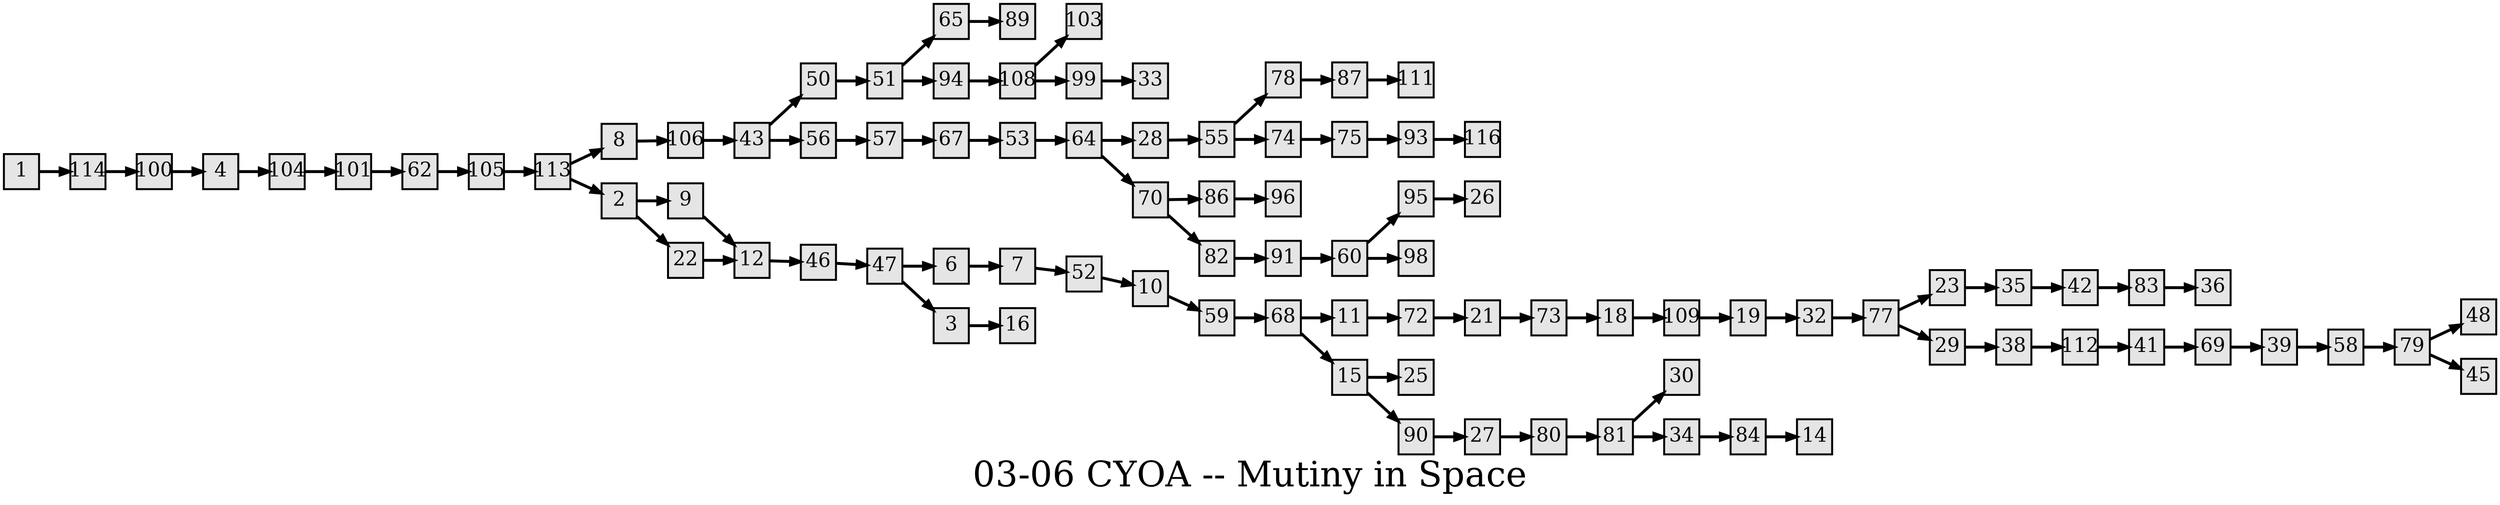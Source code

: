 digraph g{
  graph [ label="03-06 CYOA -- Mutiny in Space" rankdir=LR, ordering=out, fontsize=36, nodesep="0.35", ranksep="0.45"];
  node  [shape=rect, penwidth=2, fontsize=20, style=filled, fillcolor=grey90, margin="0,0", labelfloat=true, regular=true, fixedsize=true];
  edge  [labelfloat=true, penwidth=3, fontsize=12];

  1 -> 114;
  2 -> 9;
  2 -> 22;
  3 -> 16;
  4 -> 104;
  6 -> 7;
  7 -> 52;
  8 -> 106;
  9 -> 12;
  10 -> 59;
  11 -> 72;
  12 -> 46;
  15 -> 25;
  15 -> 90;
  18 -> 109;
  19 -> 32;
  21 -> 73;
  22 -> 12;
  23 -> 35;
  27 -> 80;
  28 -> 55;
  29 -> 38;
  32 -> 77;
  34 -> 84;
  35 -> 42;
  38 -> 112;
  39 -> 58;
  41 -> 69;
  42 -> 83;
  43 -> 50;
  43 -> 56;
  46 -> 47;
  47 -> 6;
  47 -> 3;
  50 -> 51;
  51 -> 65;
  51 -> 94;
  52 -> 10;
  53 -> 64;
  55 -> 78;
  55 -> 74;
  56 -> 57;
  57 -> 67;
  58 -> 79;
  59 -> 68;
  60 -> 95;
  60 -> 98;
  62 -> 105;
  64 -> 28;
  64 -> 70;
  65 -> 89;
  67 -> 53;
  68 -> 11;
  68 -> 15;
  69 -> 39;
  70 -> 86;
  70 -> 82;
  72 -> 21;
  73 -> 18;
  74 -> 75;
  75 -> 93;
  77 -> 23;
  77 -> 29;
  78 -> 87;
  79 -> 48;
  79 -> 45;
  80 -> 81;
  81 -> 30;
  81 -> 34;
  82 -> 91;
  83 -> 36;
  84 -> 14;
  86 -> 96;
  87 -> 111;
  90 -> 27;
  91 -> 60;
  93 -> 116;
  94 -> 108;
  95 -> 26;
  99 -> 33;
  100 -> 4;
  101 -> 62;
  104 -> 101;
  105 -> 113;
  106 -> 43;
  108 -> 103;
  108 -> 99;
  109 -> 19;
  112 -> 41;
  113 -> 8;
  113 -> 2;
  114 -> 100;

}

